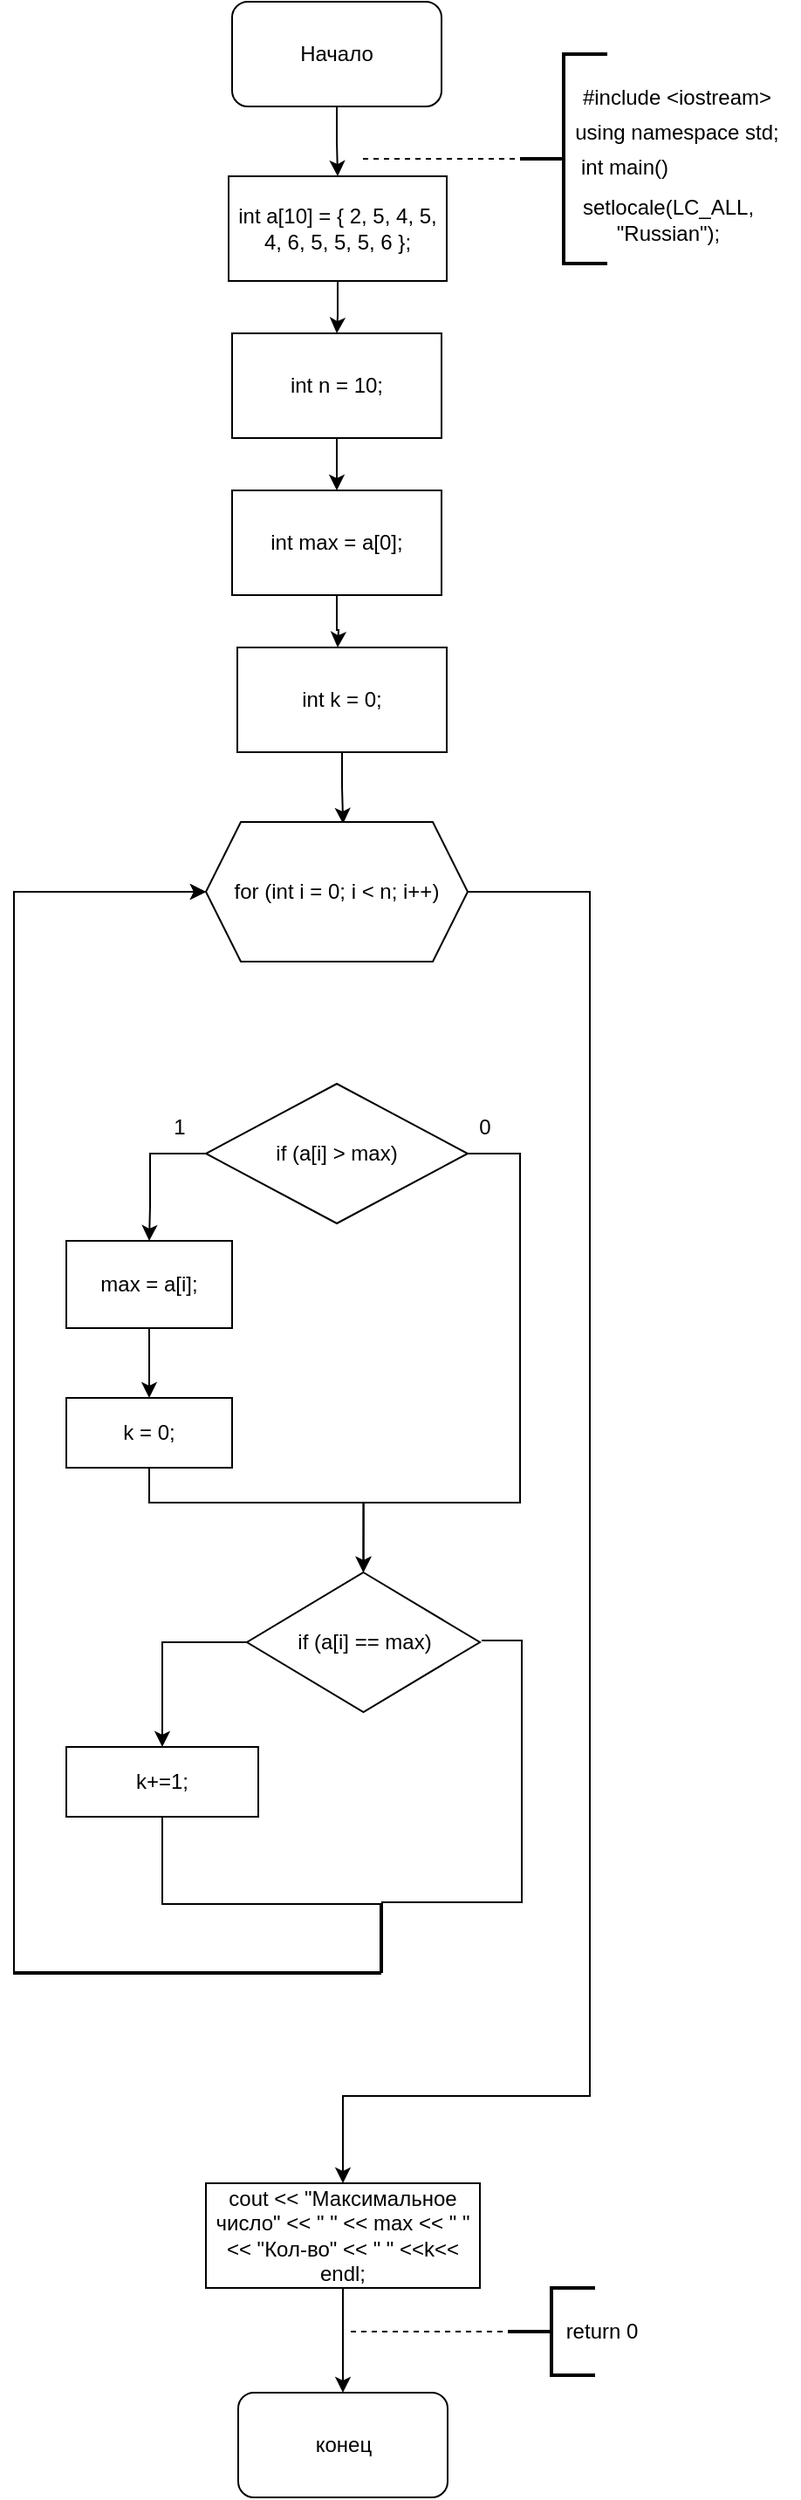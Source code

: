 <mxfile version="16.0.0" type="device"><diagram id="Qy3VgvqSlGG2wzq99Vt4" name="Page-1"><mxGraphModel dx="741" dy="394" grid="1" gridSize="10" guides="1" tooltips="1" connect="1" arrows="1" fold="1" page="1" pageScale="1" pageWidth="850" pageHeight="1100" math="0" shadow="0"><root><mxCell id="0"/><mxCell id="1" parent="0"/><mxCell id="lG-l05aMIuKt7dsGPF2T-1" style="edgeStyle=orthogonalEdgeStyle;rounded=0;orthogonalLoop=1;jettySize=auto;html=1;entryX=0.5;entryY=0;entryDx=0;entryDy=0;" edge="1" parent="1" source="lG-l05aMIuKt7dsGPF2T-2" target="lG-l05aMIuKt7dsGPF2T-4"><mxGeometry relative="1" as="geometry"/></mxCell><mxCell id="lG-l05aMIuKt7dsGPF2T-2" value="Начало" style="rounded=1;whiteSpace=wrap;html=1;" vertex="1" parent="1"><mxGeometry x="365" y="30" width="120" height="60" as="geometry"/></mxCell><mxCell id="lG-l05aMIuKt7dsGPF2T-3" style="edgeStyle=orthogonalEdgeStyle;rounded=0;orthogonalLoop=1;jettySize=auto;html=1;" edge="1" parent="1" source="lG-l05aMIuKt7dsGPF2T-4" target="lG-l05aMIuKt7dsGPF2T-6"><mxGeometry relative="1" as="geometry"/></mxCell><mxCell id="lG-l05aMIuKt7dsGPF2T-4" value="int a[10] = { 2, 5, 4, 5, 4, 6, 5, 5, 5, 6 };" style="rounded=0;whiteSpace=wrap;html=1;" vertex="1" parent="1"><mxGeometry x="363" y="130" width="125" height="60" as="geometry"/></mxCell><mxCell id="lG-l05aMIuKt7dsGPF2T-5" style="edgeStyle=orthogonalEdgeStyle;rounded=0;orthogonalLoop=1;jettySize=auto;html=1;" edge="1" parent="1" source="lG-l05aMIuKt7dsGPF2T-6" target="lG-l05aMIuKt7dsGPF2T-8"><mxGeometry relative="1" as="geometry"/></mxCell><mxCell id="lG-l05aMIuKt7dsGPF2T-6" value="int n = 10;" style="rounded=0;whiteSpace=wrap;html=1;" vertex="1" parent="1"><mxGeometry x="365" y="220" width="120" height="60" as="geometry"/></mxCell><mxCell id="lG-l05aMIuKt7dsGPF2T-7" style="edgeStyle=orthogonalEdgeStyle;rounded=0;orthogonalLoop=1;jettySize=auto;html=1;" edge="1" parent="1" source="lG-l05aMIuKt7dsGPF2T-8"><mxGeometry relative="1" as="geometry"><mxPoint x="425.5" y="400" as="targetPoint"/></mxGeometry></mxCell><mxCell id="lG-l05aMIuKt7dsGPF2T-8" value="int max = a[0];" style="rounded=0;whiteSpace=wrap;html=1;" vertex="1" parent="1"><mxGeometry x="365" y="310" width="120" height="60" as="geometry"/></mxCell><mxCell id="lG-l05aMIuKt7dsGPF2T-11" style="edgeStyle=orthogonalEdgeStyle;rounded=0;orthogonalLoop=1;jettySize=auto;html=1;entryX=0.5;entryY=0;entryDx=0;entryDy=0;exitX=0.067;exitY=0.5;exitDx=0;exitDy=0;exitPerimeter=0;" edge="1" parent="1" source="lG-l05aMIuKt7dsGPF2T-13" target="lG-l05aMIuKt7dsGPF2T-15"><mxGeometry relative="1" as="geometry"><Array as="points"><mxPoint x="318" y="690"/><mxPoint x="318" y="720"/></Array></mxGeometry></mxCell><mxCell id="lG-l05aMIuKt7dsGPF2T-37" style="edgeStyle=orthogonalEdgeStyle;rounded=0;orthogonalLoop=1;jettySize=auto;html=1;entryX=0.5;entryY=0;entryDx=0;entryDy=0;" edge="1" parent="1" source="lG-l05aMIuKt7dsGPF2T-13" target="lG-l05aMIuKt7dsGPF2T-35"><mxGeometry relative="1" as="geometry"><Array as="points"><mxPoint x="530" y="690"/><mxPoint x="530" y="890"/><mxPoint x="440" y="890"/></Array></mxGeometry></mxCell><mxCell id="lG-l05aMIuKt7dsGPF2T-13" value="if (a[i] &gt; max)" style="rhombus;whiteSpace=wrap;html=1;" vertex="1" parent="1"><mxGeometry x="350" y="650" width="150" height="80" as="geometry"/></mxCell><mxCell id="lG-l05aMIuKt7dsGPF2T-34" style="edgeStyle=orthogonalEdgeStyle;rounded=0;orthogonalLoop=1;jettySize=auto;html=1;entryX=0.5;entryY=0;entryDx=0;entryDy=0;" edge="1" parent="1" source="lG-l05aMIuKt7dsGPF2T-15" target="lG-l05aMIuKt7dsGPF2T-33"><mxGeometry relative="1" as="geometry"/></mxCell><mxCell id="lG-l05aMIuKt7dsGPF2T-15" value="max = a[i];" style="rounded=0;whiteSpace=wrap;html=1;" vertex="1" parent="1"><mxGeometry x="270" y="740" width="95" height="50" as="geometry"/></mxCell><mxCell id="lG-l05aMIuKt7dsGPF2T-16" value="1" style="text;html=1;strokeColor=none;fillColor=none;align=center;verticalAlign=middle;whiteSpace=wrap;rounded=0;" vertex="1" parent="1"><mxGeometry x="305" y="660" width="60" height="30" as="geometry"/></mxCell><mxCell id="lG-l05aMIuKt7dsGPF2T-17" value="0" style="text;html=1;strokeColor=none;fillColor=none;align=center;verticalAlign=middle;whiteSpace=wrap;rounded=0;" vertex="1" parent="1"><mxGeometry x="480" y="660" width="60" height="30" as="geometry"/></mxCell><mxCell id="lG-l05aMIuKt7dsGPF2T-18" style="edgeStyle=orthogonalEdgeStyle;rounded=0;orthogonalLoop=1;jettySize=auto;html=1;entryX=0.5;entryY=0;entryDx=0;entryDy=0;" edge="1" parent="1" source="lG-l05aMIuKt7dsGPF2T-19" target="lG-l05aMIuKt7dsGPF2T-20"><mxGeometry relative="1" as="geometry"/></mxCell><mxCell id="lG-l05aMIuKt7dsGPF2T-19" value="cout &amp;lt;&amp;lt; &quot;Максимальное число&quot; &amp;lt;&amp;lt; &quot; &quot; &amp;lt;&amp;lt; max &amp;lt;&amp;lt; &quot; &quot; &amp;lt;&amp;lt; &quot;Кол-во&quot; &amp;lt;&amp;lt; &quot; &quot; &amp;lt;&amp;lt;k&amp;lt;&amp;lt; endl;" style="rounded=0;whiteSpace=wrap;html=1;" vertex="1" parent="1"><mxGeometry x="350" y="1280" width="157" height="60" as="geometry"/></mxCell><mxCell id="lG-l05aMIuKt7dsGPF2T-20" value="конец" style="rounded=1;whiteSpace=wrap;html=1;" vertex="1" parent="1"><mxGeometry x="368.5" y="1400" width="120" height="60" as="geometry"/></mxCell><mxCell id="lG-l05aMIuKt7dsGPF2T-21" value="" style="strokeWidth=2;html=1;shape=mxgraph.flowchart.annotation_2;align=left;labelPosition=right;pointerEvents=1;" vertex="1" parent="1"><mxGeometry x="530" y="60" width="50" height="120" as="geometry"/></mxCell><mxCell id="lG-l05aMIuKt7dsGPF2T-22" value="#include &amp;lt;iostream&amp;gt; " style="text;html=1;strokeColor=none;fillColor=none;align=center;verticalAlign=middle;whiteSpace=wrap;rounded=0;" vertex="1" parent="1"><mxGeometry x="560" y="70" width="120" height="30" as="geometry"/></mxCell><mxCell id="lG-l05aMIuKt7dsGPF2T-23" value="using namespace std;" style="text;html=1;strokeColor=none;fillColor=none;align=center;verticalAlign=middle;whiteSpace=wrap;rounded=0;" vertex="1" parent="1"><mxGeometry x="550" y="90" width="140" height="30" as="geometry"/></mxCell><mxCell id="lG-l05aMIuKt7dsGPF2T-24" value="int main()" style="text;html=1;strokeColor=none;fillColor=none;align=center;verticalAlign=middle;whiteSpace=wrap;rounded=0;" vertex="1" parent="1"><mxGeometry x="560" y="110" width="60" height="30" as="geometry"/></mxCell><mxCell id="lG-l05aMIuKt7dsGPF2T-25" value="setlocale(LC_ALL, &quot;Russian&quot;);" style="text;html=1;strokeColor=none;fillColor=none;align=center;verticalAlign=middle;whiteSpace=wrap;rounded=0;" vertex="1" parent="1"><mxGeometry x="550" y="140" width="130" height="30" as="geometry"/></mxCell><mxCell id="lG-l05aMIuKt7dsGPF2T-26" value="" style="endArrow=none;dashed=1;html=1;rounded=0;entryX=0;entryY=0.5;entryDx=0;entryDy=0;entryPerimeter=0;" edge="1" parent="1" target="lG-l05aMIuKt7dsGPF2T-21"><mxGeometry width="50" height="50" relative="1" as="geometry"><mxPoint x="440" y="120" as="sourcePoint"/><mxPoint x="550" y="200" as="targetPoint"/></mxGeometry></mxCell><mxCell id="lG-l05aMIuKt7dsGPF2T-27" value="" style="strokeWidth=2;html=1;shape=mxgraph.flowchart.annotation_2;align=left;labelPosition=right;pointerEvents=1;" vertex="1" parent="1"><mxGeometry x="523" y="1340" width="50" height="50" as="geometry"/></mxCell><mxCell id="lG-l05aMIuKt7dsGPF2T-28" value="return 0" style="text;html=1;strokeColor=none;fillColor=none;align=center;verticalAlign=middle;whiteSpace=wrap;rounded=0;" vertex="1" parent="1"><mxGeometry x="547" y="1350" width="60" height="30" as="geometry"/></mxCell><mxCell id="lG-l05aMIuKt7dsGPF2T-29" value="" style="endArrow=none;dashed=1;html=1;rounded=0;entryX=0;entryY=0.5;entryDx=0;entryDy=0;entryPerimeter=0;" edge="1" parent="1" target="lG-l05aMIuKt7dsGPF2T-27"><mxGeometry width="50" height="50" relative="1" as="geometry"><mxPoint x="433" y="1365" as="sourcePoint"/><mxPoint x="553" y="1290" as="targetPoint"/></mxGeometry></mxCell><mxCell id="lG-l05aMIuKt7dsGPF2T-45" style="edgeStyle=orthogonalEdgeStyle;rounded=0;orthogonalLoop=1;jettySize=auto;html=1;entryX=0.524;entryY=0.012;entryDx=0;entryDy=0;entryPerimeter=0;" edge="1" parent="1" source="lG-l05aMIuKt7dsGPF2T-31" target="lG-l05aMIuKt7dsGPF2T-32"><mxGeometry relative="1" as="geometry"/></mxCell><mxCell id="lG-l05aMIuKt7dsGPF2T-31" value="int k = 0;" style="rounded=0;whiteSpace=wrap;html=1;" vertex="1" parent="1"><mxGeometry x="368" y="400" width="120" height="60" as="geometry"/></mxCell><mxCell id="lG-l05aMIuKt7dsGPF2T-46" style="edgeStyle=orthogonalEdgeStyle;rounded=0;orthogonalLoop=1;jettySize=auto;html=1;entryX=0.5;entryY=0;entryDx=0;entryDy=0;" edge="1" parent="1" source="lG-l05aMIuKt7dsGPF2T-32" target="lG-l05aMIuKt7dsGPF2T-19"><mxGeometry relative="1" as="geometry"><mxPoint x="580" y="1230" as="targetPoint"/><Array as="points"><mxPoint x="570" y="540"/><mxPoint x="570" y="1230"/><mxPoint x="428" y="1230"/></Array></mxGeometry></mxCell><mxCell id="lG-l05aMIuKt7dsGPF2T-32" value="for (int i = 0; i &lt; n; i++)" style="shape=hexagon;perimeter=hexagonPerimeter2;whiteSpace=wrap;html=1;fixedSize=1;" vertex="1" parent="1"><mxGeometry x="350" y="500" width="150" height="80" as="geometry"/></mxCell><mxCell id="lG-l05aMIuKt7dsGPF2T-36" style="edgeStyle=orthogonalEdgeStyle;rounded=0;orthogonalLoop=1;jettySize=auto;html=1;entryX=0.5;entryY=0;entryDx=0;entryDy=0;" edge="1" parent="1" source="lG-l05aMIuKt7dsGPF2T-33" target="lG-l05aMIuKt7dsGPF2T-35"><mxGeometry relative="1" as="geometry"><Array as="points"><mxPoint x="318" y="890"/><mxPoint x="440" y="890"/></Array></mxGeometry></mxCell><mxCell id="lG-l05aMIuKt7dsGPF2T-33" value="k = 0;" style="rounded=0;whiteSpace=wrap;html=1;" vertex="1" parent="1"><mxGeometry x="270" y="830" width="95" height="40" as="geometry"/></mxCell><mxCell id="lG-l05aMIuKt7dsGPF2T-39" style="edgeStyle=orthogonalEdgeStyle;rounded=0;orthogonalLoop=1;jettySize=auto;html=1;entryX=0.5;entryY=0;entryDx=0;entryDy=0;" edge="1" parent="1" source="lG-l05aMIuKt7dsGPF2T-35" target="lG-l05aMIuKt7dsGPF2T-38"><mxGeometry relative="1" as="geometry"><Array as="points"><mxPoint x="325" y="970"/></Array></mxGeometry></mxCell><mxCell id="lG-l05aMIuKt7dsGPF2T-41" style="edgeStyle=orthogonalEdgeStyle;rounded=0;orthogonalLoop=1;jettySize=auto;html=1;entryX=0;entryY=0.5;entryDx=0;entryDy=0;" edge="1" parent="1" target="lG-l05aMIuKt7dsGPF2T-32"><mxGeometry relative="1" as="geometry"><mxPoint x="241" y="529" as="targetPoint"/><mxPoint x="508" y="969" as="sourcePoint"/><Array as="points"><mxPoint x="531" y="969"/><mxPoint x="531" y="1119"/><mxPoint x="451" y="1119"/><mxPoint x="451" y="1159"/><mxPoint x="240" y="1159"/><mxPoint x="240" y="540"/></Array></mxGeometry></mxCell><mxCell id="lG-l05aMIuKt7dsGPF2T-35" value="if (a[i] == max)" style="rhombus;whiteSpace=wrap;html=1;" vertex="1" parent="1"><mxGeometry x="373.5" y="930" width="133.5" height="80" as="geometry"/></mxCell><mxCell id="lG-l05aMIuKt7dsGPF2T-40" style="edgeStyle=orthogonalEdgeStyle;rounded=0;orthogonalLoop=1;jettySize=auto;html=1;entryX=0;entryY=0.5;entryDx=0;entryDy=0;" edge="1" parent="1" source="lG-l05aMIuKt7dsGPF2T-38" target="lG-l05aMIuKt7dsGPF2T-32"><mxGeometry relative="1" as="geometry"><mxPoint x="220" y="810" as="targetPoint"/><Array as="points"><mxPoint x="325" y="1120"/><mxPoint x="450" y="1120"/><mxPoint x="450" y="1160"/><mxPoint x="240" y="1160"/><mxPoint x="240" y="540"/></Array></mxGeometry></mxCell><mxCell id="lG-l05aMIuKt7dsGPF2T-38" value="k+=1;" style="rounded=0;whiteSpace=wrap;html=1;" vertex="1" parent="1"><mxGeometry x="270" y="1030" width="110" height="40" as="geometry"/></mxCell></root></mxGraphModel></diagram></mxfile>